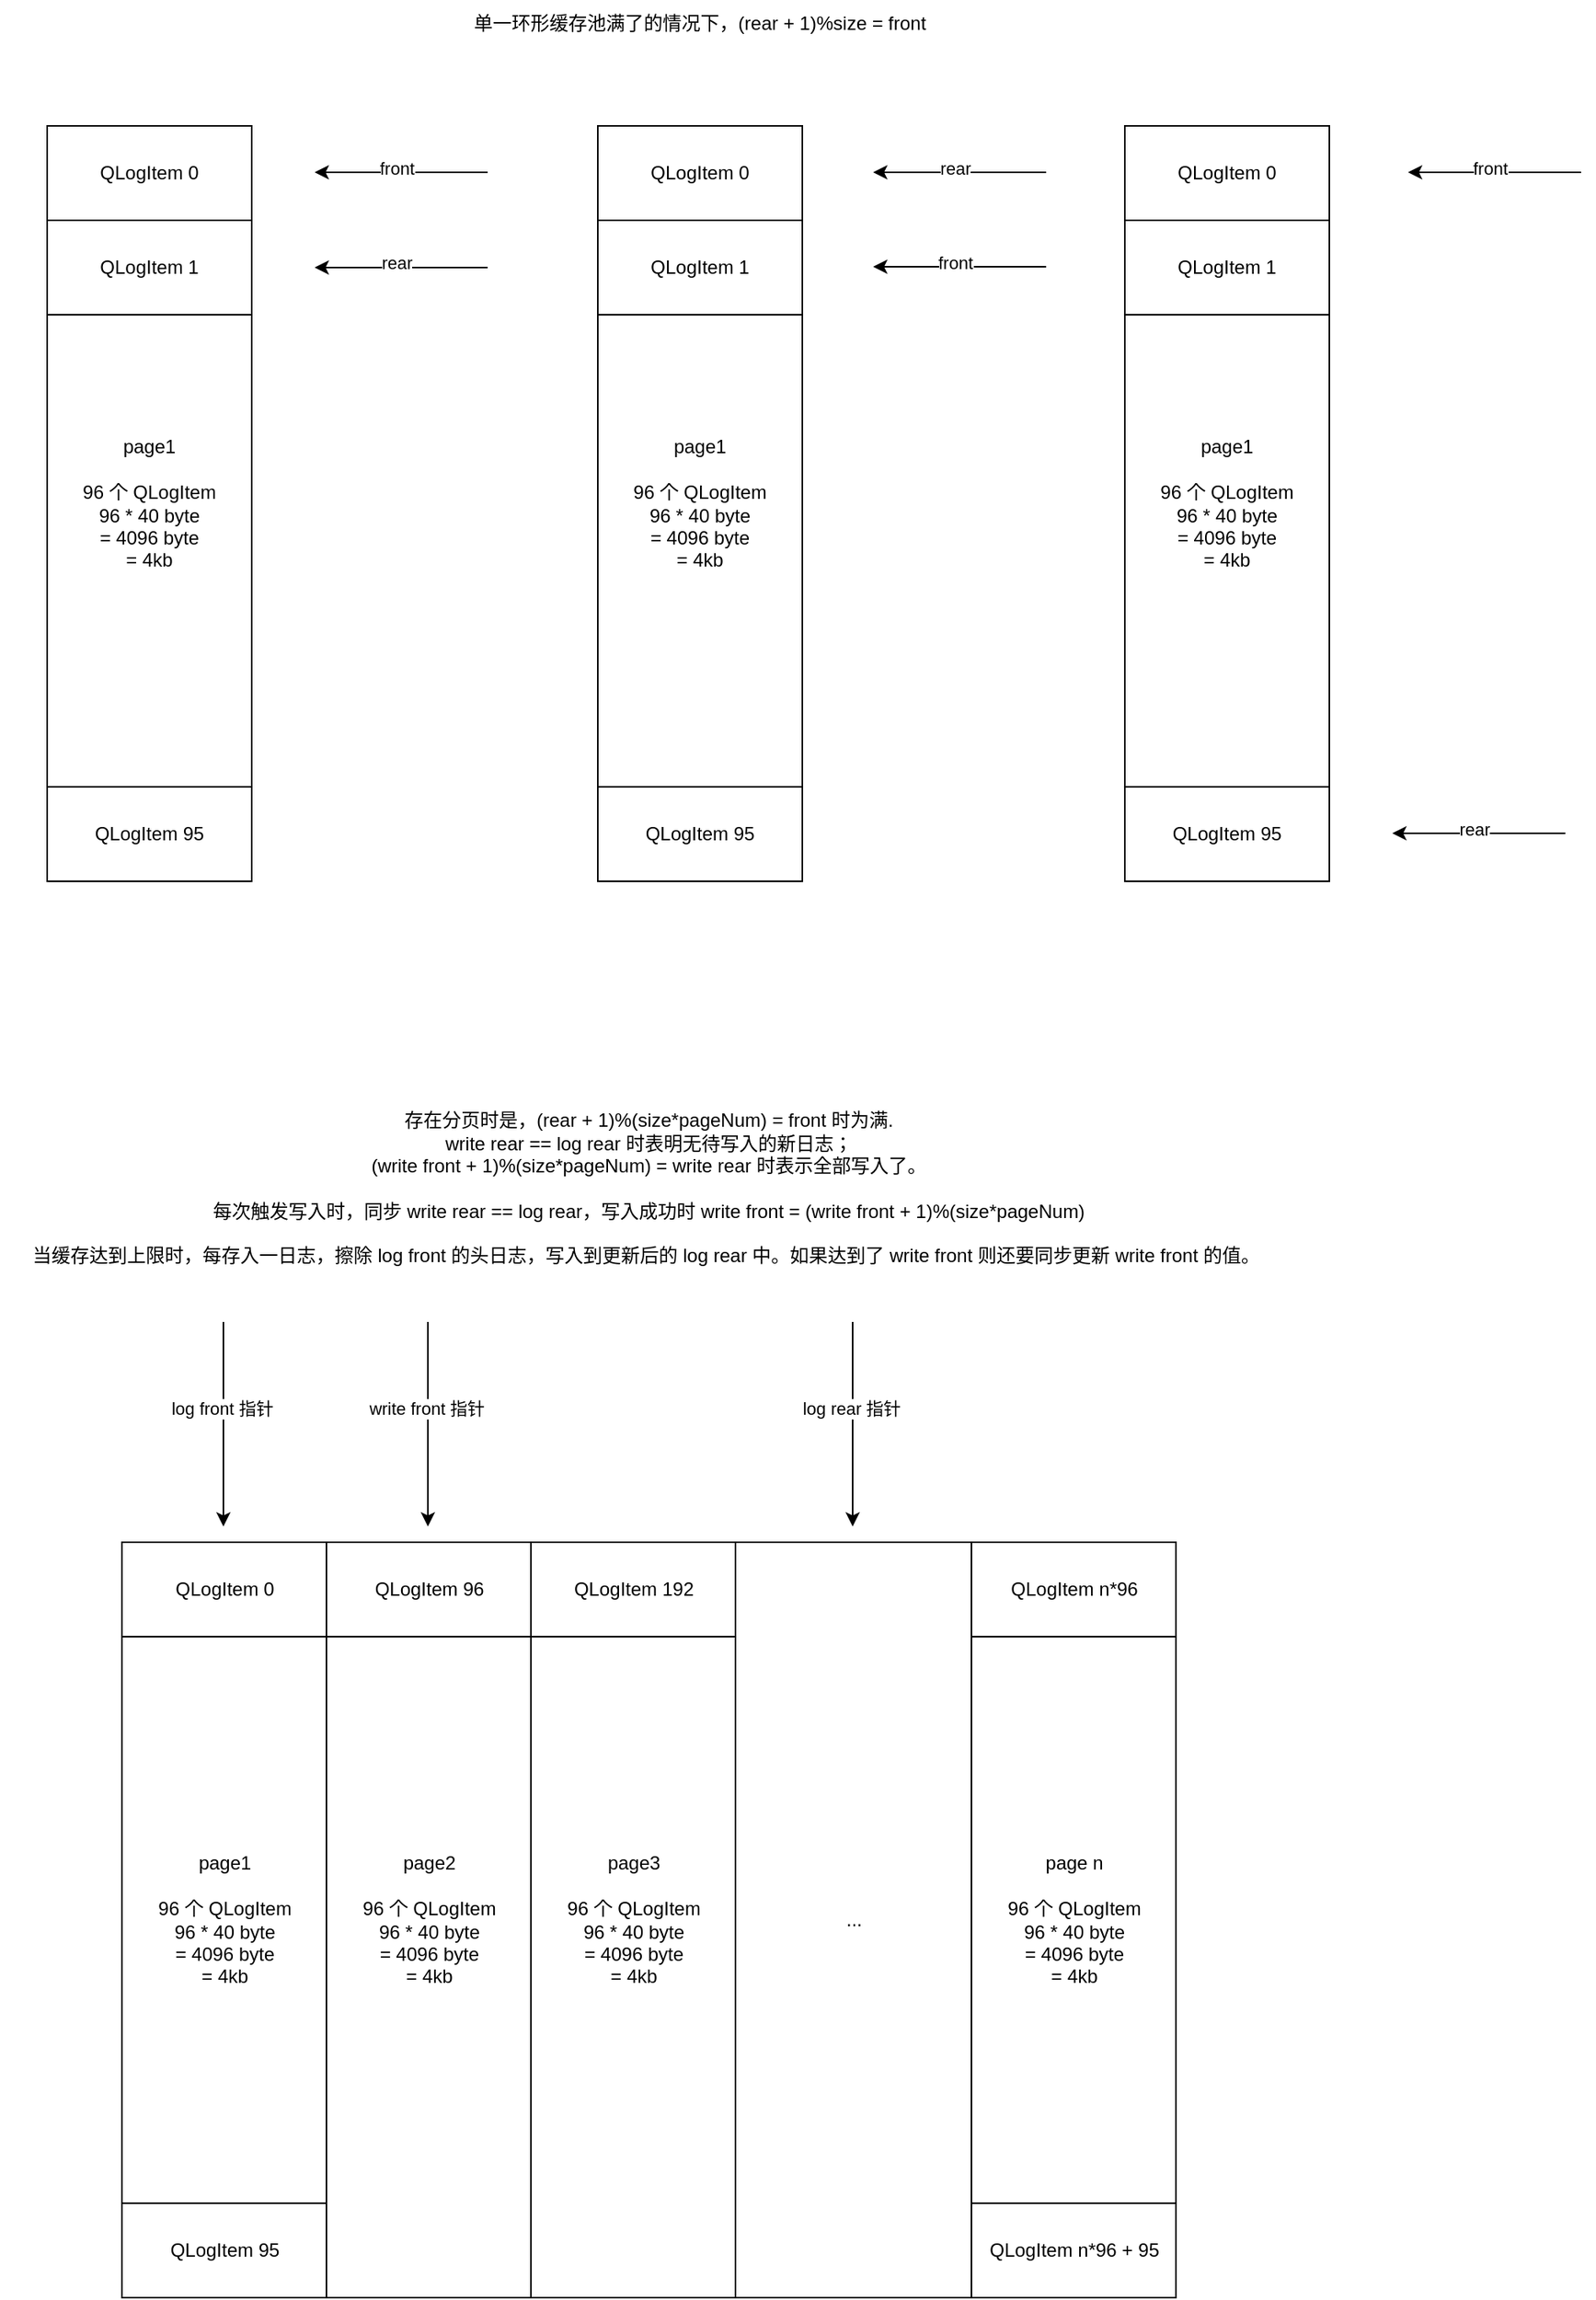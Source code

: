 <mxfile version="20.2.8" type="github">
  <diagram id="MFFPd2TC_tjoeIzMeQbP" name="第 1 页">
    <mxGraphModel dx="2066" dy="2180" grid="1" gridSize="10" guides="1" tooltips="1" connect="1" arrows="1" fold="1" page="1" pageScale="1" pageWidth="827" pageHeight="1169" math="0" shadow="0">
      <root>
        <mxCell id="0" />
        <mxCell id="1" parent="0" />
        <mxCell id="tjsEzgIkFWjGHwlxF8qA-1" value="page1&lt;br&gt;&lt;br&gt;96 个 QLogItem&lt;br&gt;96 * 40 byte&lt;br&gt;= 4096 byte&lt;br&gt;= 4kb" style="rounded=0;whiteSpace=wrap;html=1;" vertex="1" parent="1">
          <mxGeometry x="107.5" y="770" width="130" height="480" as="geometry" />
        </mxCell>
        <mxCell id="tjsEzgIkFWjGHwlxF8qA-2" value="page2&lt;br&gt;&lt;br&gt;96 个 QLogItem&lt;br&gt;96 * 40 byte&lt;br&gt;= 4096 byte&lt;br&gt;= 4kb" style="rounded=0;whiteSpace=wrap;html=1;" vertex="1" parent="1">
          <mxGeometry x="237.5" y="770" width="130" height="480" as="geometry" />
        </mxCell>
        <mxCell id="tjsEzgIkFWjGHwlxF8qA-3" value="page3&lt;br&gt;&lt;br&gt;96 个 QLogItem&lt;br&gt;96 * 40 byte&lt;br&gt;= 4096 byte&lt;br&gt;= 4kb" style="rounded=0;whiteSpace=wrap;html=1;" vertex="1" parent="1">
          <mxGeometry x="367.5" y="770" width="130" height="480" as="geometry" />
        </mxCell>
        <mxCell id="tjsEzgIkFWjGHwlxF8qA-4" value="page n&lt;br&gt;&lt;br&gt;96 个 QLogItem&lt;br&gt;96 * 40 byte&lt;br&gt;= 4096 byte&lt;br&gt;= 4kb" style="rounded=0;whiteSpace=wrap;html=1;" vertex="1" parent="1">
          <mxGeometry x="647.5" y="770" width="130" height="480" as="geometry" />
        </mxCell>
        <mxCell id="tjsEzgIkFWjGHwlxF8qA-5" value="..." style="rounded=0;whiteSpace=wrap;html=1;" vertex="1" parent="1">
          <mxGeometry x="497.5" y="770" width="150" height="480" as="geometry" />
        </mxCell>
        <mxCell id="tjsEzgIkFWjGHwlxF8qA-7" value="" style="endArrow=classic;html=1;rounded=0;" edge="1" parent="1">
          <mxGeometry width="50" height="50" relative="1" as="geometry">
            <mxPoint x="172" y="630" as="sourcePoint" />
            <mxPoint x="172" y="760" as="targetPoint" />
          </mxGeometry>
        </mxCell>
        <mxCell id="tjsEzgIkFWjGHwlxF8qA-8" value="log front 指针" style="edgeLabel;html=1;align=center;verticalAlign=middle;resizable=0;points=[];" vertex="1" connectable="0" parent="tjsEzgIkFWjGHwlxF8qA-7">
          <mxGeometry x="-0.162" y="-1" relative="1" as="geometry">
            <mxPoint as="offset" />
          </mxGeometry>
        </mxCell>
        <mxCell id="tjsEzgIkFWjGHwlxF8qA-9" value="" style="endArrow=classic;html=1;rounded=0;" edge="1" parent="1">
          <mxGeometry width="50" height="50" relative="1" as="geometry">
            <mxPoint x="302" y="630" as="sourcePoint" />
            <mxPoint x="302" y="760" as="targetPoint" />
          </mxGeometry>
        </mxCell>
        <mxCell id="tjsEzgIkFWjGHwlxF8qA-10" value="write front 指针" style="edgeLabel;html=1;align=center;verticalAlign=middle;resizable=0;points=[];" vertex="1" connectable="0" parent="tjsEzgIkFWjGHwlxF8qA-9">
          <mxGeometry x="-0.162" y="-1" relative="1" as="geometry">
            <mxPoint as="offset" />
          </mxGeometry>
        </mxCell>
        <mxCell id="tjsEzgIkFWjGHwlxF8qA-12" value="" style="endArrow=classic;html=1;rounded=0;" edge="1" parent="1">
          <mxGeometry width="50" height="50" relative="1" as="geometry">
            <mxPoint x="572" y="630" as="sourcePoint" />
            <mxPoint x="572" y="760" as="targetPoint" />
          </mxGeometry>
        </mxCell>
        <mxCell id="tjsEzgIkFWjGHwlxF8qA-13" value="log rear 指针" style="edgeLabel;html=1;align=center;verticalAlign=middle;resizable=0;points=[];" vertex="1" connectable="0" parent="tjsEzgIkFWjGHwlxF8qA-12">
          <mxGeometry x="-0.162" y="-1" relative="1" as="geometry">
            <mxPoint as="offset" />
          </mxGeometry>
        </mxCell>
        <mxCell id="tjsEzgIkFWjGHwlxF8qA-16" value="QLogItem 192" style="rounded=0;whiteSpace=wrap;html=1;" vertex="1" parent="1">
          <mxGeometry x="367.5" y="770" width="130" height="60" as="geometry" />
        </mxCell>
        <mxCell id="tjsEzgIkFWjGHwlxF8qA-17" value="QLogItem 96" style="rounded=0;whiteSpace=wrap;html=1;" vertex="1" parent="1">
          <mxGeometry x="237.5" y="770" width="130" height="60" as="geometry" />
        </mxCell>
        <mxCell id="tjsEzgIkFWjGHwlxF8qA-18" value="QLogItem 0" style="rounded=0;whiteSpace=wrap;html=1;" vertex="1" parent="1">
          <mxGeometry x="107.5" y="770" width="130" height="60" as="geometry" />
        </mxCell>
        <mxCell id="tjsEzgIkFWjGHwlxF8qA-19" value="QLogItem n*96" style="rounded=0;whiteSpace=wrap;html=1;" vertex="1" parent="1">
          <mxGeometry x="647.5" y="770" width="130" height="60" as="geometry" />
        </mxCell>
        <mxCell id="tjsEzgIkFWjGHwlxF8qA-20" value="QLogItem 95" style="rounded=0;whiteSpace=wrap;html=1;" vertex="1" parent="1">
          <mxGeometry x="107.5" y="1190" width="130" height="60" as="geometry" />
        </mxCell>
        <mxCell id="tjsEzgIkFWjGHwlxF8qA-21" value="QLogItem n*96 + 95" style="rounded=0;whiteSpace=wrap;html=1;" vertex="1" parent="1">
          <mxGeometry x="647.5" y="1190" width="130" height="60" as="geometry" />
        </mxCell>
        <mxCell id="tjsEzgIkFWjGHwlxF8qA-23" value="page1&lt;br&gt;&lt;br&gt;96 个 QLogItem&lt;br&gt;96 * 40 byte&lt;br&gt;= 4096 byte&lt;br&gt;= 4kb" style="rounded=0;whiteSpace=wrap;html=1;" vertex="1" parent="1">
          <mxGeometry x="60" y="-130" width="130" height="480" as="geometry" />
        </mxCell>
        <mxCell id="tjsEzgIkFWjGHwlxF8qA-24" value="QLogItem 0" style="rounded=0;whiteSpace=wrap;html=1;" vertex="1" parent="1">
          <mxGeometry x="60" y="-130" width="130" height="60" as="geometry" />
        </mxCell>
        <mxCell id="tjsEzgIkFWjGHwlxF8qA-25" value="QLogItem 95" style="rounded=0;whiteSpace=wrap;html=1;" vertex="1" parent="1">
          <mxGeometry x="60" y="290" width="130" height="60" as="geometry" />
        </mxCell>
        <mxCell id="tjsEzgIkFWjGHwlxF8qA-26" value="" style="endArrow=classic;html=1;rounded=0;" edge="1" parent="1">
          <mxGeometry width="50" height="50" relative="1" as="geometry">
            <mxPoint x="340" y="-100.5" as="sourcePoint" />
            <mxPoint x="230" y="-100.5" as="targetPoint" />
          </mxGeometry>
        </mxCell>
        <mxCell id="tjsEzgIkFWjGHwlxF8qA-28" value="front" style="edgeLabel;html=1;align=center;verticalAlign=middle;resizable=0;points=[];" vertex="1" connectable="0" parent="tjsEzgIkFWjGHwlxF8qA-26">
          <mxGeometry x="0.054" y="-3" relative="1" as="geometry">
            <mxPoint as="offset" />
          </mxGeometry>
        </mxCell>
        <mxCell id="tjsEzgIkFWjGHwlxF8qA-30" value="" style="endArrow=classic;html=1;rounded=0;" edge="1" parent="1">
          <mxGeometry width="50" height="50" relative="1" as="geometry">
            <mxPoint x="340" y="-40" as="sourcePoint" />
            <mxPoint x="230" y="-40" as="targetPoint" />
            <Array as="points" />
          </mxGeometry>
        </mxCell>
        <mxCell id="tjsEzgIkFWjGHwlxF8qA-31" value="rear" style="edgeLabel;html=1;align=center;verticalAlign=middle;resizable=0;points=[];" vertex="1" connectable="0" parent="tjsEzgIkFWjGHwlxF8qA-30">
          <mxGeometry x="0.054" y="-3" relative="1" as="geometry">
            <mxPoint as="offset" />
          </mxGeometry>
        </mxCell>
        <mxCell id="tjsEzgIkFWjGHwlxF8qA-32" value="QLogItem 1" style="rounded=0;whiteSpace=wrap;html=1;" vertex="1" parent="1">
          <mxGeometry x="60" y="-70" width="130" height="60" as="geometry" />
        </mxCell>
        <mxCell id="tjsEzgIkFWjGHwlxF8qA-33" value="page1&lt;br&gt;&lt;br&gt;96 个 QLogItem&lt;br&gt;96 * 40 byte&lt;br&gt;= 4096 byte&lt;br&gt;= 4kb" style="rounded=0;whiteSpace=wrap;html=1;" vertex="1" parent="1">
          <mxGeometry x="410" y="-130" width="130" height="480" as="geometry" />
        </mxCell>
        <mxCell id="tjsEzgIkFWjGHwlxF8qA-34" value="QLogItem 0" style="rounded=0;whiteSpace=wrap;html=1;" vertex="1" parent="1">
          <mxGeometry x="410" y="-130" width="130" height="60" as="geometry" />
        </mxCell>
        <mxCell id="tjsEzgIkFWjGHwlxF8qA-35" value="QLogItem 95" style="rounded=0;whiteSpace=wrap;html=1;" vertex="1" parent="1">
          <mxGeometry x="410" y="290" width="130" height="60" as="geometry" />
        </mxCell>
        <mxCell id="tjsEzgIkFWjGHwlxF8qA-36" value="" style="endArrow=classic;html=1;rounded=0;" edge="1" parent="1">
          <mxGeometry width="50" height="50" relative="1" as="geometry">
            <mxPoint x="695" y="-40.5" as="sourcePoint" />
            <mxPoint x="585" y="-40.5" as="targetPoint" />
          </mxGeometry>
        </mxCell>
        <mxCell id="tjsEzgIkFWjGHwlxF8qA-37" value="front" style="edgeLabel;html=1;align=center;verticalAlign=middle;resizable=0;points=[];" vertex="1" connectable="0" parent="tjsEzgIkFWjGHwlxF8qA-36">
          <mxGeometry x="0.054" y="-3" relative="1" as="geometry">
            <mxPoint as="offset" />
          </mxGeometry>
        </mxCell>
        <mxCell id="tjsEzgIkFWjGHwlxF8qA-38" value="" style="endArrow=classic;html=1;rounded=0;" edge="1" parent="1">
          <mxGeometry width="50" height="50" relative="1" as="geometry">
            <mxPoint x="695" y="-100.5" as="sourcePoint" />
            <mxPoint x="585" y="-100.5" as="targetPoint" />
            <Array as="points" />
          </mxGeometry>
        </mxCell>
        <mxCell id="tjsEzgIkFWjGHwlxF8qA-39" value="rear" style="edgeLabel;html=1;align=center;verticalAlign=middle;resizable=0;points=[];" vertex="1" connectable="0" parent="tjsEzgIkFWjGHwlxF8qA-38">
          <mxGeometry x="0.054" y="-3" relative="1" as="geometry">
            <mxPoint as="offset" />
          </mxGeometry>
        </mxCell>
        <mxCell id="tjsEzgIkFWjGHwlxF8qA-40" value="QLogItem 1" style="rounded=0;whiteSpace=wrap;html=1;" vertex="1" parent="1">
          <mxGeometry x="410" y="-70" width="130" height="60" as="geometry" />
        </mxCell>
        <mxCell id="tjsEzgIkFWjGHwlxF8qA-41" value="page1&lt;br&gt;&lt;br&gt;96 个 QLogItem&lt;br&gt;96 * 40 byte&lt;br&gt;= 4096 byte&lt;br&gt;= 4kb" style="rounded=0;whiteSpace=wrap;html=1;" vertex="1" parent="1">
          <mxGeometry x="745" y="-130" width="130" height="480" as="geometry" />
        </mxCell>
        <mxCell id="tjsEzgIkFWjGHwlxF8qA-42" value="QLogItem 0" style="rounded=0;whiteSpace=wrap;html=1;" vertex="1" parent="1">
          <mxGeometry x="745" y="-130" width="130" height="60" as="geometry" />
        </mxCell>
        <mxCell id="tjsEzgIkFWjGHwlxF8qA-43" value="QLogItem 95" style="rounded=0;whiteSpace=wrap;html=1;" vertex="1" parent="1">
          <mxGeometry x="745" y="290" width="130" height="60" as="geometry" />
        </mxCell>
        <mxCell id="tjsEzgIkFWjGHwlxF8qA-44" value="" style="endArrow=classic;html=1;rounded=0;" edge="1" parent="1">
          <mxGeometry width="50" height="50" relative="1" as="geometry">
            <mxPoint x="1035" y="-100.5" as="sourcePoint" />
            <mxPoint x="925" y="-100.5" as="targetPoint" />
          </mxGeometry>
        </mxCell>
        <mxCell id="tjsEzgIkFWjGHwlxF8qA-45" value="front" style="edgeLabel;html=1;align=center;verticalAlign=middle;resizable=0;points=[];" vertex="1" connectable="0" parent="tjsEzgIkFWjGHwlxF8qA-44">
          <mxGeometry x="0.054" y="-3" relative="1" as="geometry">
            <mxPoint as="offset" />
          </mxGeometry>
        </mxCell>
        <mxCell id="tjsEzgIkFWjGHwlxF8qA-46" value="" style="endArrow=classic;html=1;rounded=0;" edge="1" parent="1">
          <mxGeometry width="50" height="50" relative="1" as="geometry">
            <mxPoint x="1025" y="319.5" as="sourcePoint" />
            <mxPoint x="915" y="319.5" as="targetPoint" />
            <Array as="points" />
          </mxGeometry>
        </mxCell>
        <mxCell id="tjsEzgIkFWjGHwlxF8qA-47" value="rear" style="edgeLabel;html=1;align=center;verticalAlign=middle;resizable=0;points=[];" vertex="1" connectable="0" parent="tjsEzgIkFWjGHwlxF8qA-46">
          <mxGeometry x="0.054" y="-3" relative="1" as="geometry">
            <mxPoint as="offset" />
          </mxGeometry>
        </mxCell>
        <mxCell id="tjsEzgIkFWjGHwlxF8qA-48" value="QLogItem 1" style="rounded=0;whiteSpace=wrap;html=1;" vertex="1" parent="1">
          <mxGeometry x="745" y="-70" width="130" height="60" as="geometry" />
        </mxCell>
        <mxCell id="tjsEzgIkFWjGHwlxF8qA-50" value="单一环形缓存池满了的情况下，(rear + 1)%size = front" style="text;html=1;strokeColor=none;fillColor=none;align=center;verticalAlign=middle;whiteSpace=wrap;rounded=0;" vertex="1" parent="1">
          <mxGeometry x="185" y="-210" width="580" height="30" as="geometry" />
        </mxCell>
        <mxCell id="tjsEzgIkFWjGHwlxF8qA-51" value="存在分页时是，(rear + 1)%(size*pageNum) = front 时为满.&lt;br&gt;write rear == log rear 时表明无待写入的新日志；&lt;br&gt;(write front + 1)%(size*pageNum) = write rear 时表示全部写入了。&lt;br&gt;&lt;br&gt;每次触发写入时，同步 write rear == log rear，写入成功时 write front = (write front + 1)%(size*pageNum)&lt;br&gt;&lt;br&gt;当缓存达到上限时，每存入一日志，擦除 log front 的头日志，写入到更新后的 log rear 中。如果达到了 write front 则还要同步更新 write front 的值。&amp;nbsp;" style="text;html=1;strokeColor=none;fillColor=none;align=center;verticalAlign=middle;whiteSpace=wrap;rounded=0;" vertex="1" parent="1">
          <mxGeometry x="30" y="490" width="825" height="110" as="geometry" />
        </mxCell>
      </root>
    </mxGraphModel>
  </diagram>
</mxfile>
